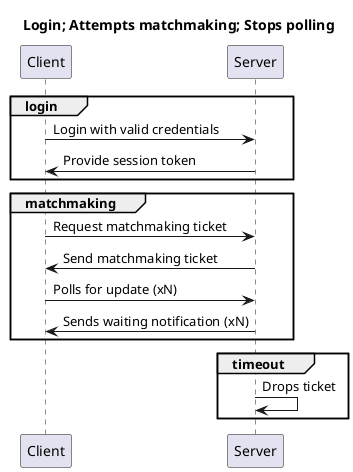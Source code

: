 @startuml workflow_3

title Login; Attempts matchmaking; Stops polling

group login
Client -> Server: Login with valid credentials
Server -> Client: Provide session token
end

group matchmaking
Client -> Server: Request matchmaking ticket
Server -> Client: Send matchmaking ticket
Client -> Server: Polls for update (xN)
Server -> Client: Sends waiting notification (xN)
end

group timeout
Server -> Server: Drops ticket
end

@enduml